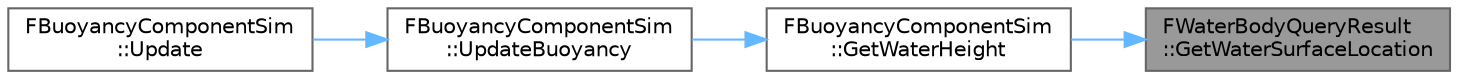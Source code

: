 digraph "FWaterBodyQueryResult::GetWaterSurfaceLocation"
{
 // INTERACTIVE_SVG=YES
 // LATEX_PDF_SIZE
  bgcolor="transparent";
  edge [fontname=Helvetica,fontsize=10,labelfontname=Helvetica,labelfontsize=10];
  node [fontname=Helvetica,fontsize=10,shape=box,height=0.2,width=0.4];
  rankdir="RL";
  Node1 [id="Node000001",label="FWaterBodyQueryResult\l::GetWaterSurfaceLocation",height=0.2,width=0.4,color="gray40", fillcolor="grey60", style="filled", fontcolor="black",tooltip=" "];
  Node1 -> Node2 [id="edge1_Node000001_Node000002",dir="back",color="steelblue1",style="solid",tooltip=" "];
  Node2 [id="Node000002",label="FBuoyancyComponentSim\l::GetWaterHeight",height=0.2,width=0.4,color="grey40", fillcolor="white", style="filled",URL="$d3/d86/classFBuoyancyComponentSim.html#ad7e446c05b0295bdfc5d1cdd8e8981f4",tooltip=" "];
  Node2 -> Node3 [id="edge2_Node000002_Node000003",dir="back",color="steelblue1",style="solid",tooltip=" "];
  Node3 [id="Node000003",label="FBuoyancyComponentSim\l::UpdateBuoyancy",height=0.2,width=0.4,color="grey40", fillcolor="white", style="filled",URL="$d3/d86/classFBuoyancyComponentSim.html#aae88b7c2bcfd1b212be1483ed1a98a3b",tooltip=" "];
  Node3 -> Node4 [id="edge3_Node000003_Node000004",dir="back",color="steelblue1",style="solid",tooltip=" "];
  Node4 [id="Node000004",label="FBuoyancyComponentSim\l::Update",height=0.2,width=0.4,color="grey40", fillcolor="white", style="filled",URL="$d3/d86/classFBuoyancyComponentSim.html#a1aff1e17c06b8921ae11c5ce0a371952",tooltip=" "];
}
